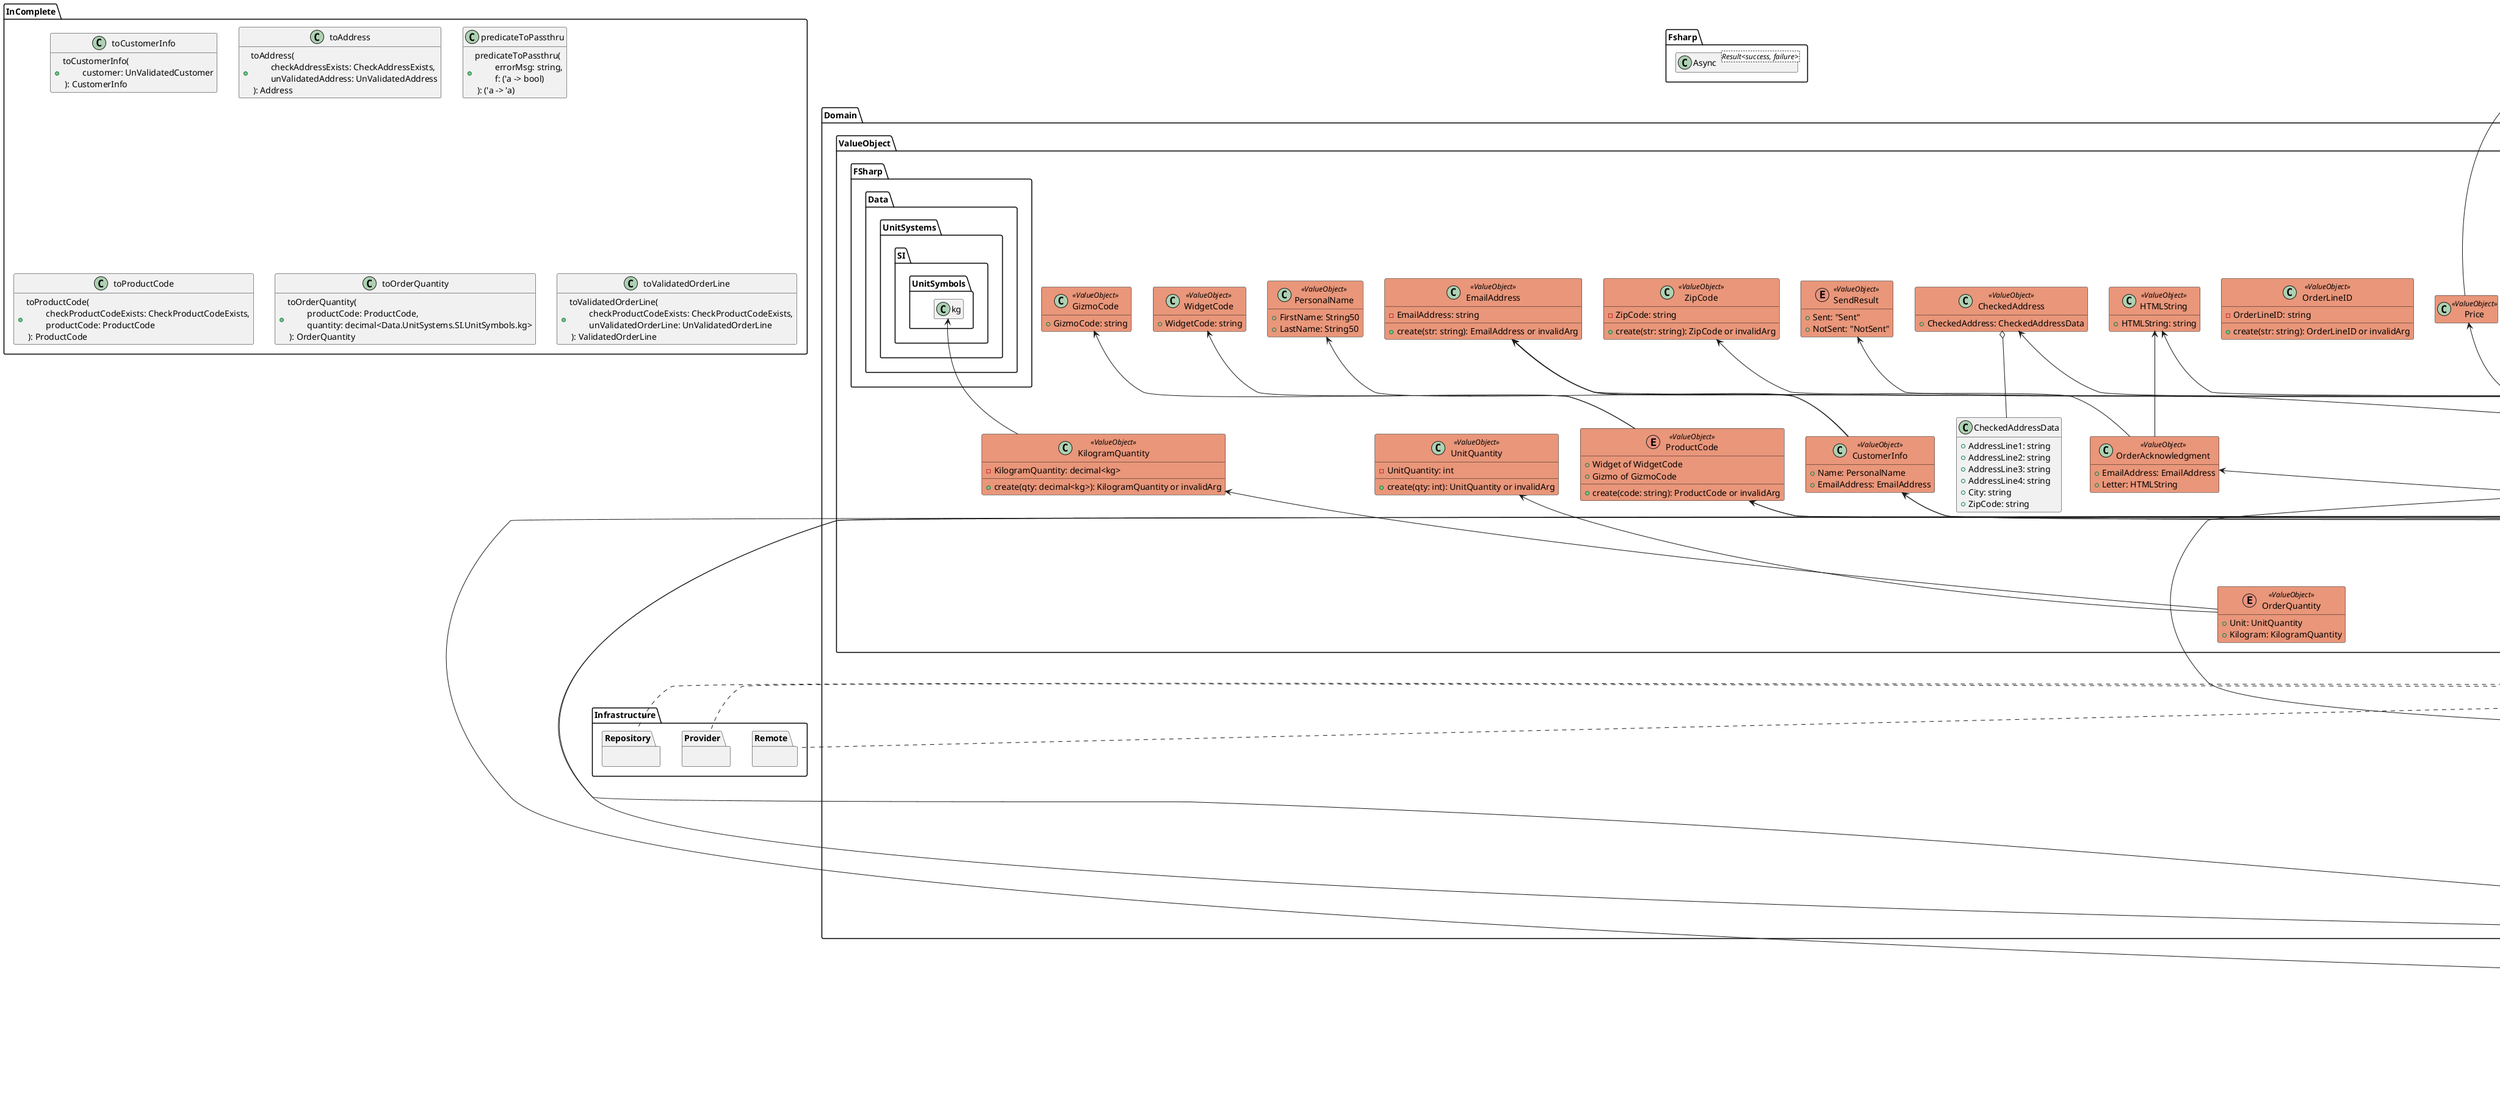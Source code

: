 @startuml クラス図

' 設定
hide empty members

skinparam class {
  BackgroundColor<<SubStep>> LightSkyBlue
  BackgroundColor<<Dependency>> LightGreen
  BackgroundColor<<DataModel>> Green
  BackgroundColor<<Adapter>> GreenYellow
  BackgroundColor<<ValueObject>> DarkSalmon
  BackgroundColor<<Entity>> LightSalmon
  BackgroundColor<<Aggregate>> Salmon
  BackgroundColor<<Event>> Plum
  BackgroundColor<<Error>> OrangeRed
  BackgroundColor<<Command>> Turquoise
  BackgroundColor<<Shared>> Lime
  BackgroundColor<<WorkFlow>> Yellow
}

' 外部ライブラリ
package Fsharp {
  class Async<Result<success, failure>> {}
}
' * 今回は未使用
' package Fsharpx.Collections {}

' 共通
interface Undefined.Undefined <<exn>> {}

' 型の定義
package Domain {
  class ValueObject.UserID <<ValueObject>> extends Undefined.Undefined {}

  package Shared {
    class AsyncResult<success, failure> <<Shared>> extends Microsoft.Fsharp.Async {}
    class Command<data> <<Shared>> {
      + Data: data
      + Timestamp: System.DateTime
      + UserID: UserID
      ' TODO etc...
    }
    Domain.ValueObject.UserID <-- Domain.Shared.Command

    class String50 <<Shared>> {
      - String50: string
      ' TODO
      + create(str: string): String50 or invalidArg
      ' TODO
      + createOption(str: string): String50 option or invalidArg
    }
  }

  package ValueObject {
    class ZipCode <<ValueObject>> {
      - ZipCode: string
      ' TODO
      + create(str: string): ZipCode or invalidArg
    }

    class WidgetCode <<ValueObject>> {
      + WidgetCode: string
    }
    class GizmoCode <<ValueObject>> {
      + GizmoCode: string
    }

    enum ProductCode <<ValueObject>> {
      + Widget of WidgetCode
      + Gizmo of GizmoCode
      + create(code: string): ProductCode or invalidArg
    }
    Domain.ValueObject.WidgetCode <-- Domain.ValueObject.ProductCode
    Domain.ValueObject.GizmoCode <-- Domain.ValueObject.ProductCode

    class UnitQuantity <<ValueObject>> {
      - UnitQuantity: int
      + create(qty: int): UnitQuantity or invalidArg
      ' + value(qty: UnitQuantity): UnitQuantity
    }
    class KilogramQuantity <<ValueObject>> {
      - KilogramQuantity: decimal<kg>
      + create(qty: decimal<kg>): KilogramQuantity or invalidArg
    }
    FSharp.Data.UnitSystems.SI.UnitSymbols.kg <-- Domain.ValueObject.KilogramQuantity

    enum OrderQuantity <<ValueObject>> {
      + Unit: UnitQuantity
      + Kilogram: KilogramQuantity
    }
    Domain.ValueObject.UnitQuantity <-- Domain.ValueObject.OrderQuantity
    Domain.ValueObject.KilogramQuantity <-- Domain.ValueObject.OrderQuantity

    class OrderID <<ValueObject>> {
      - OrderID: string
      ' TODO
      + create(str: string): OrderID or invalidArg
      ' これはいる？
      ' + value(OrderID: OrderID): string
    }

    class OrderLineID <<ValueObject>> {
      - OrderLineID: string
      ' TODO
      + create(str: string): OrderLineID or invalidArg
    }

    ' 今回のシステムではいらない
    ' class CustomerID <<ValueObject>> extends Undefined.Undefined {}

    class UnValidatedCustomer <<ValueObject>> {
      + FirstName: string
      + LastName: string
      + EmailAddress: string
    }
    class UnValidatedAddress <<ValueObject>> {
      + UnValidatedAddress: string
    }

    class PersonalName <<ValueObject>> {
      + FirstName: String50
      + LastName: String50
    }
    class EmailAddress <<ValueObject>> {
      - EmailAddress: string
      ' TODO
      + create(str: string): EmailAddress or invalidArg
    }
    class CustomerInfo <<ValueObject>> {
      + Name: PersonalName
      + EmailAddress: EmailAddress
    }
    Domain.ValueObject.PersonalName <-- Domain.ValueObject.CustomerInfo
    Domain.ValueObject.EmailAddress <-- Domain.ValueObject.CustomerInfo

    class Address <<ValueObject>> {
      + AddressLine1: String50
      + AddressLine2: String50 option
      + AddressLine3: String50 option
      + AddressLine4: String50 option
      + City: String50
      + ZipCode: ZipCode
    }
    Domain.Shared.String50 <-- Domain.ValueObject.Address
    Domain.ValueObject.ZipCode <-- Domain.ValueObject.Address

    class BillingAmount <<ValueObject>> extends Undefined.Undefined {}

    class CheckedAddressData {
      + AddressLine1: string
      + AddressLine2: string
      + AddressLine3: string
      + AddressLine4: string
      + City: string
      + ZipCode: string
    }

    class CheckedAddress <<ValueObject>> {
      + CheckedAddress: CheckedAddressData
    }
    CheckedAddress o-- CheckedAddressData

    class Price <<ValueObject>> extends Undefined.Undefined {}
    class HTMLString <<ValueObject>> {
      + HTMLString: string
    }

    class OrderAcknowledgment <<ValueObject>> {
      + EmailAddress: EmailAddress
      + Letter: HTMLString
    }
    Domain.ValueObject.EmailAddress <-- Domain.ValueObject.OrderAcknowledgment
    Domain.ValueObject.HTMLString <-- Domain.ValueObject.OrderAcknowledgment

    enum SendResult <<ValueObject>> {
      + Sent: "Sent"
      + NotSent: "NotSent"
    }
  }

  package Entity {
    class UnValidatedOrderLine <<Entity>> {
      + OrderLineID: string
      + ProductCode: string
      + Quantity: decimal<Data.UnitSystems.SI.UnitSymbols.kg>
    }

    class ValidatedOrderLine <<Entity>> {
      OrderLineID: ValueObject.OrderLineID
      ProductCode: ProductCode
      Quantity: OrderQuantity
    }

    class PricedOrderLine <<Entity>> {
      OrderLineID: ValueObject.OrderLineID
      ProductCode: ProductCode
      Quantity: OrderQuantity
      LinePrice: Price
    }

    class UnValidatedOrder <<Entity>> {
      + OrderID: string
      + CustomerInfo: UnValidatedCustomer
      + ShippingAddress: UnValidatedAddress
      + BillingAddress: UnValidatedAddress
      + OrderLines: UnValidatedOrderLine list
    }
    Domain.ValueObject.UnValidatedCustomer <-- Domain.Entity.UnValidatedOrder
    Domain.ValueObject.UnValidatedAddress <-- Domain.Entity.UnValidatedOrder
    Domain.Entity.UnValidatedOrderLine <-- Domain.Entity.UnValidatedOrder

    class ValidatedOrder <<Entity>> {
      + OrderID: OrderID
      + CustomerInfo: CustomerInfo
      + ShippingAddress: Address
      + BillingAddress: Address
      + OrderLines: ValidatedOrderLine list
    }
    Domain.ValueObject.OrderID <-- Domain.Entity.ValidatedOrder
    Domain.ValueObject.CustomerInfo <-- Domain.Entity.ValidatedOrder
    Domain.ValueObject.Address <-- Domain.Entity.ValidatedOrder
    Domain.Entity.ValidatedOrderLine <-- Domain.Entity.ValidatedOrder

    class PricedOrder <<Entity>> {
      OrderID: OrderID
      CustomerInfo: CustomerInfo
      ShippingAddress: Address
      BillingAddress: Address
      OrderLines: PricedOrderLine list
      AmountToBill: BillingAmount
    }
    Domain.ValueObject.OrderID <-- Domain.Entity.PricedOrder
    Domain.ValueObject.CustomerInfo <-- Domain.Entity.PricedOrder
    Domain.ValueObject.Address <-- Domain.Entity.PricedOrder
    Domain.Entity.PricedOrderLine <-- Domain.Entity.PricedOrder
    Domain.ValueObject.BillingAmount <-- Domain.Entity.PricedOrder

    enum Order <<Aggregate>> {
      + UnValidated: UnValidatedOrder
      + Validated: ValidatedOrder
      + Priced: PricedOrder
    }
    Domain.Entity.UnValidatedOrder <-- Domain.Entity.Order
    Domain.Entity.ValidatedOrder <-- Domain.Entity.Order
    Domain.Entity.PricedOrder <-- Domain.Entity.Order
  }

  package Errors {
    class ValidationError <<Error>> {
      + FieldName: string
      + ErrorDescription: string
    }

    class AddressValidationError <<Error>> {
      + AddressValidationError: string
    }

    class PricingError <<Error>> {
      + PricingError: string
    }

    ' ワークフロー失敗時の出力（エラー型）
    enum PlaceOrderError <<Error>> {
      + ValidationError: ValidationError list
      ' TODO etc... その他のエラー
    }
    Domain.Errors.ValidationError <-- Domain.Errors.PlaceOrderError
  }

  package Events {
    class OrderAcknowledgmentSent <<Event>> {
      + OrderID: OrderID
      + EmailAddress: EmailAddress
    }
    Domain.ValueObject.OrderID <-- Domain.Events.OrderAcknowledgmentSent
    Domain.ValueObject.EmailAddress <-- Domain.Events.OrderAcknowledgmentSent

    class OrderPlaced <<Event>> extends Domain.Entity.PricedOrder {}
    class BillableOrderPlaced <<Event>> {
      + OrderID: OrderID
      + BillingAddress: Address
      + AmountToBill: BillingAmount
    }
    Domain.ValueObject.OrderID <-- Domain.Events.BillableOrderPlaced
    Domain.ValueObject.Address <-- Domain.Events.BillableOrderPlaced
    Domain.ValueObject.BillingAmount <-- Domain.Events.BillableOrderPlaced

    enum PlaceOrderEvent <<Event>> {
      + OrderPlaced: OrderPlaced
      + BillableOrderPlaced: BillableOrderPlaced
      + AcknowledgmentSent: OrderAcknowledgmentSent
    }
    Domain.Events.OrderPlaced <-- Domain.Events.PlaceOrderEvent
    Domain.Events.BillableOrderPlaced <-- Domain.Events.PlaceOrderEvent
    Domain.Events.OrderAcknowledgmentSent <-- Domain.Events.PlaceOrderEvent
  }

  package Service {
    class CreateOrderAcknowledgmentLetter <<Dependency>> {
      + CreateOrderAcknowledgmentLetter(PricedOrder): HTMLString
    }
    Domain.Entity.PricedOrder <-- Domain.Service.CreateOrderAcknowledgmentLetter
    Domain.ValueObject.HTMLString <-- Domain.Service.CreateOrderAcknowledgmentLetter
  }

  package Interface {
    package Repository {}

    package Provider {
      ' 起動時に読み込み、InMemory上に保管しておき、呼び出されたらそれを用いる
      class CheckProductCodeExists <<Dependency>> {
        + CheckProductCodeExists(ProductCode)\n\t: bool
      }
      Domain.ValueObject.ProductCode <-- Domain.Interface.Provider.CheckProductCodeExists

      class GetProductPrice <<Dependency>> {
        + GetProductPrice(ProductCode): Price
      }
      Domain.ValueObject.ProductCode <-- Domain.Interface.Provider.GetProductPrice
      Domain.ValueObject.Price <-- Domain.Interface.Provider.GetProductPrice
    }

    package Remote {
      class CheckAddressExists <<Dependency>> {
        + CheckAddressExists(UnValidatedAddress)\n\t: AsyncResult<CheckedAddress, AddressValidationError>
      }
      Domain.ValueObject.UnValidatedAddress <-- Domain.Interface.Remote.CheckAddressExists
      Domain.Shared.AsyncResult <-- Domain.Interface.Remote.CheckAddressExists
      Domain.ValueObject.CheckedAddress <-- Domain.Interface.Remote.CheckAddressExists
      Domain.Errors.AddressValidationError <-- Domain.Interface.Remote.CheckAddressExists

      class SendOrderAcknowledgment <<Dependency>> {
        + SendOrderAcknowledgment(OrderAcknowledgment)\n\t: Async<SendResult>
      }
      Domain.ValueObject.OrderAcknowledgment <-- Domain.Interface.Remote.SendOrderAcknowledgment
      Domain.ValueObject.SendResult <-- Domain.Interface.Remote.SendOrderAcknowledgment
    }
  }
}

package InComplete {
  class toCustomerInfo {
    + toCustomerInfo(\n\t customer: UnValidatedCustomer\n ): CustomerInfo
  }

  class toAddress {
    + toAddress(\n\t checkAddressExists: CheckAddressExists,\n\t unValidatedAddress: UnValidatedAddress\n ): Address
  }

  class predicateToPassthru {
    + predicateToPassthru(\n\t errorMsg: string,\n\t f: ('a -> bool)\n ): ('a -> 'a)
  }

  class toProductCode {
    + toProductCode(\n\t checkProductCodeExists: CheckProductCodeExists,\n\t productCode: ProductCode\n ): ProductCode
  }

  class toOrderQuantity {
    + toOrderQuantity(\n\t productCode: ProductCode,\n\t quantity: decimal<Data.UnitSystems.SI.UnitSymbols.kg>\n ): OrderQuantity
  }

  class toValidatedOrderLine {
    + toValidatedOrderLine(\n\t checkProductCodeExists: CheckProductCodeExists,\n\t unValidatedOrderLine: UnValidatedOrderLine\n ): ValidatedOrderLine
  }
}

package Infrastructure {
  package Provider {}
  Domain.Interface.Provider <|.. Infrastructure.Provider

  package Remote {}
  Domain.Interface.Remote <|.. Infrastructure.Remote

  package Repository {}
  Domain.Interface.Repository <|.. Infrastructure.Repository
}

package Usecases {
  package Commands {
    ' ワークフローの入力（コマンド）
    class PlaceOrderCommand <<Command>> extends Domain.Shared.Command {
      <data = UnValidatedOrder>
    }
    Domain.Entity.UnValidatedOrder <-- Usecases.Commands.PlaceOrderCommand

    enum OrderTakingCommand <<Command>> {
      + Place: PlaceOrderCommand
      ' + Change: ChangeOrder
      ' + Cancel: CancelOrder
    }
    Usecases.Commands.PlaceOrderCommand <-- Usecases.Commands.OrderTakingCommand
  }

  package Workflows {
    ' サブステップ：検証
    class ValidateOrder <<SubStep>> {
      + ValidateOrder(\n\t CheckProductCodeExists,\n\t CheckAddressExists,\n\t UnValidatedOrder,\n ): AsyncResult<ValidatedOrder, ValidationError list>
    }
    Domain.Interface.Provider.CheckProductCodeExists <-- Usecases.Workflows.ValidateOrder
    Domain.Interface.Remote.CheckAddressExists <-- Usecases.Workflows.ValidateOrder
    Domain.Entity.UnValidatedOrder <-- Usecases.Workflows.ValidateOrder
    Domain.Shared.AsyncResult <-- Usecases.Workflows.ValidateOrder
    Domain.Entity.ValidatedOrder <-- Usecases.Workflows.ValidateOrder
    Domain.Errors.ValidationError <-- Usecases.Workflows.ValidateOrder

    ' サブステップ：価格計算
    class PriceOrder <<SubStep>> {
      + PriceOrder(\n\t GetProductPrice,\n\t ValidatedOrder,\n ): Result<PricedOrder, PricingError>
    }
    Domain.Interface.Provider.GetProductPrice <-- Usecases.Workflows.PriceOrder
    Domain.Entity.ValidatedOrder <-- Usecases.Workflows.PriceOrder
    Domain.Entity.PricedOrder <-- Usecases.Workflows.PriceOrder
    Domain.Errors.PricingError <-- Usecases.Workflows.PriceOrder

    ' サブステップ：注文確認
    class AcknowledgeOrder <<SubStep>> {
      + AcknowledgeOrder(\n\t CreateOrderAcknowledgmentLetter,\n\t SendOrderAcknowledgment,\n\t PricedOrder,\n ): Async<OrderAcknowledgmentSent option>
    }
    Domain.Service.CreateOrderAcknowledgmentLetter <-- Usecases.Workflows.AcknowledgeOrder
    Domain.Interface.Remote.SendOrderAcknowledgment <-- Usecases.Workflows.AcknowledgeOrder
    PricedOrder <-- Usecases.Workflows.AcknowledgeOrder
    Domain.Events.OrderAcknowledgmentSent <-- Usecases.Workflows.AcknowledgeOrder

    ' サブステップ：イベント作成・返却
    class CreateEvents <<SubStep>> {
      + CreateEvents(PricedOrder): PlaceOrderEvent list
    }
    Domain.Entity.PricedOrder <-- Usecases.Workflows.CreateEvents
    Domain.Events.PlaceOrderEvent <-- Usecases.Workflows.CreateEvents

    ' 注文確定のワークフロー：「注文確定」プロセス
    class PlaceOrderWorkflow <<WorkFlow>> {
      + PlaceOrderWorkflow(PlaceOrderCommand)\n\t: AsyncResult<PlaceOrderEvent list, PlaceOrderError>
    }
    Usecases.Commands.PlaceOrderCommand <-- Usecases.Workflows.PlaceOrderWorkflow
    Domain.Shared.AsyncResult <-- Usecases.Workflows.PlaceOrderWorkflow
    Domain.Events.PlaceOrderEvent <-- Usecases.Workflows.PlaceOrderWorkflow
    Domain.Errors.PlaceOrderError <-- Usecases.Workflows.PlaceOrderWorkflow
  }
}

@enduml
